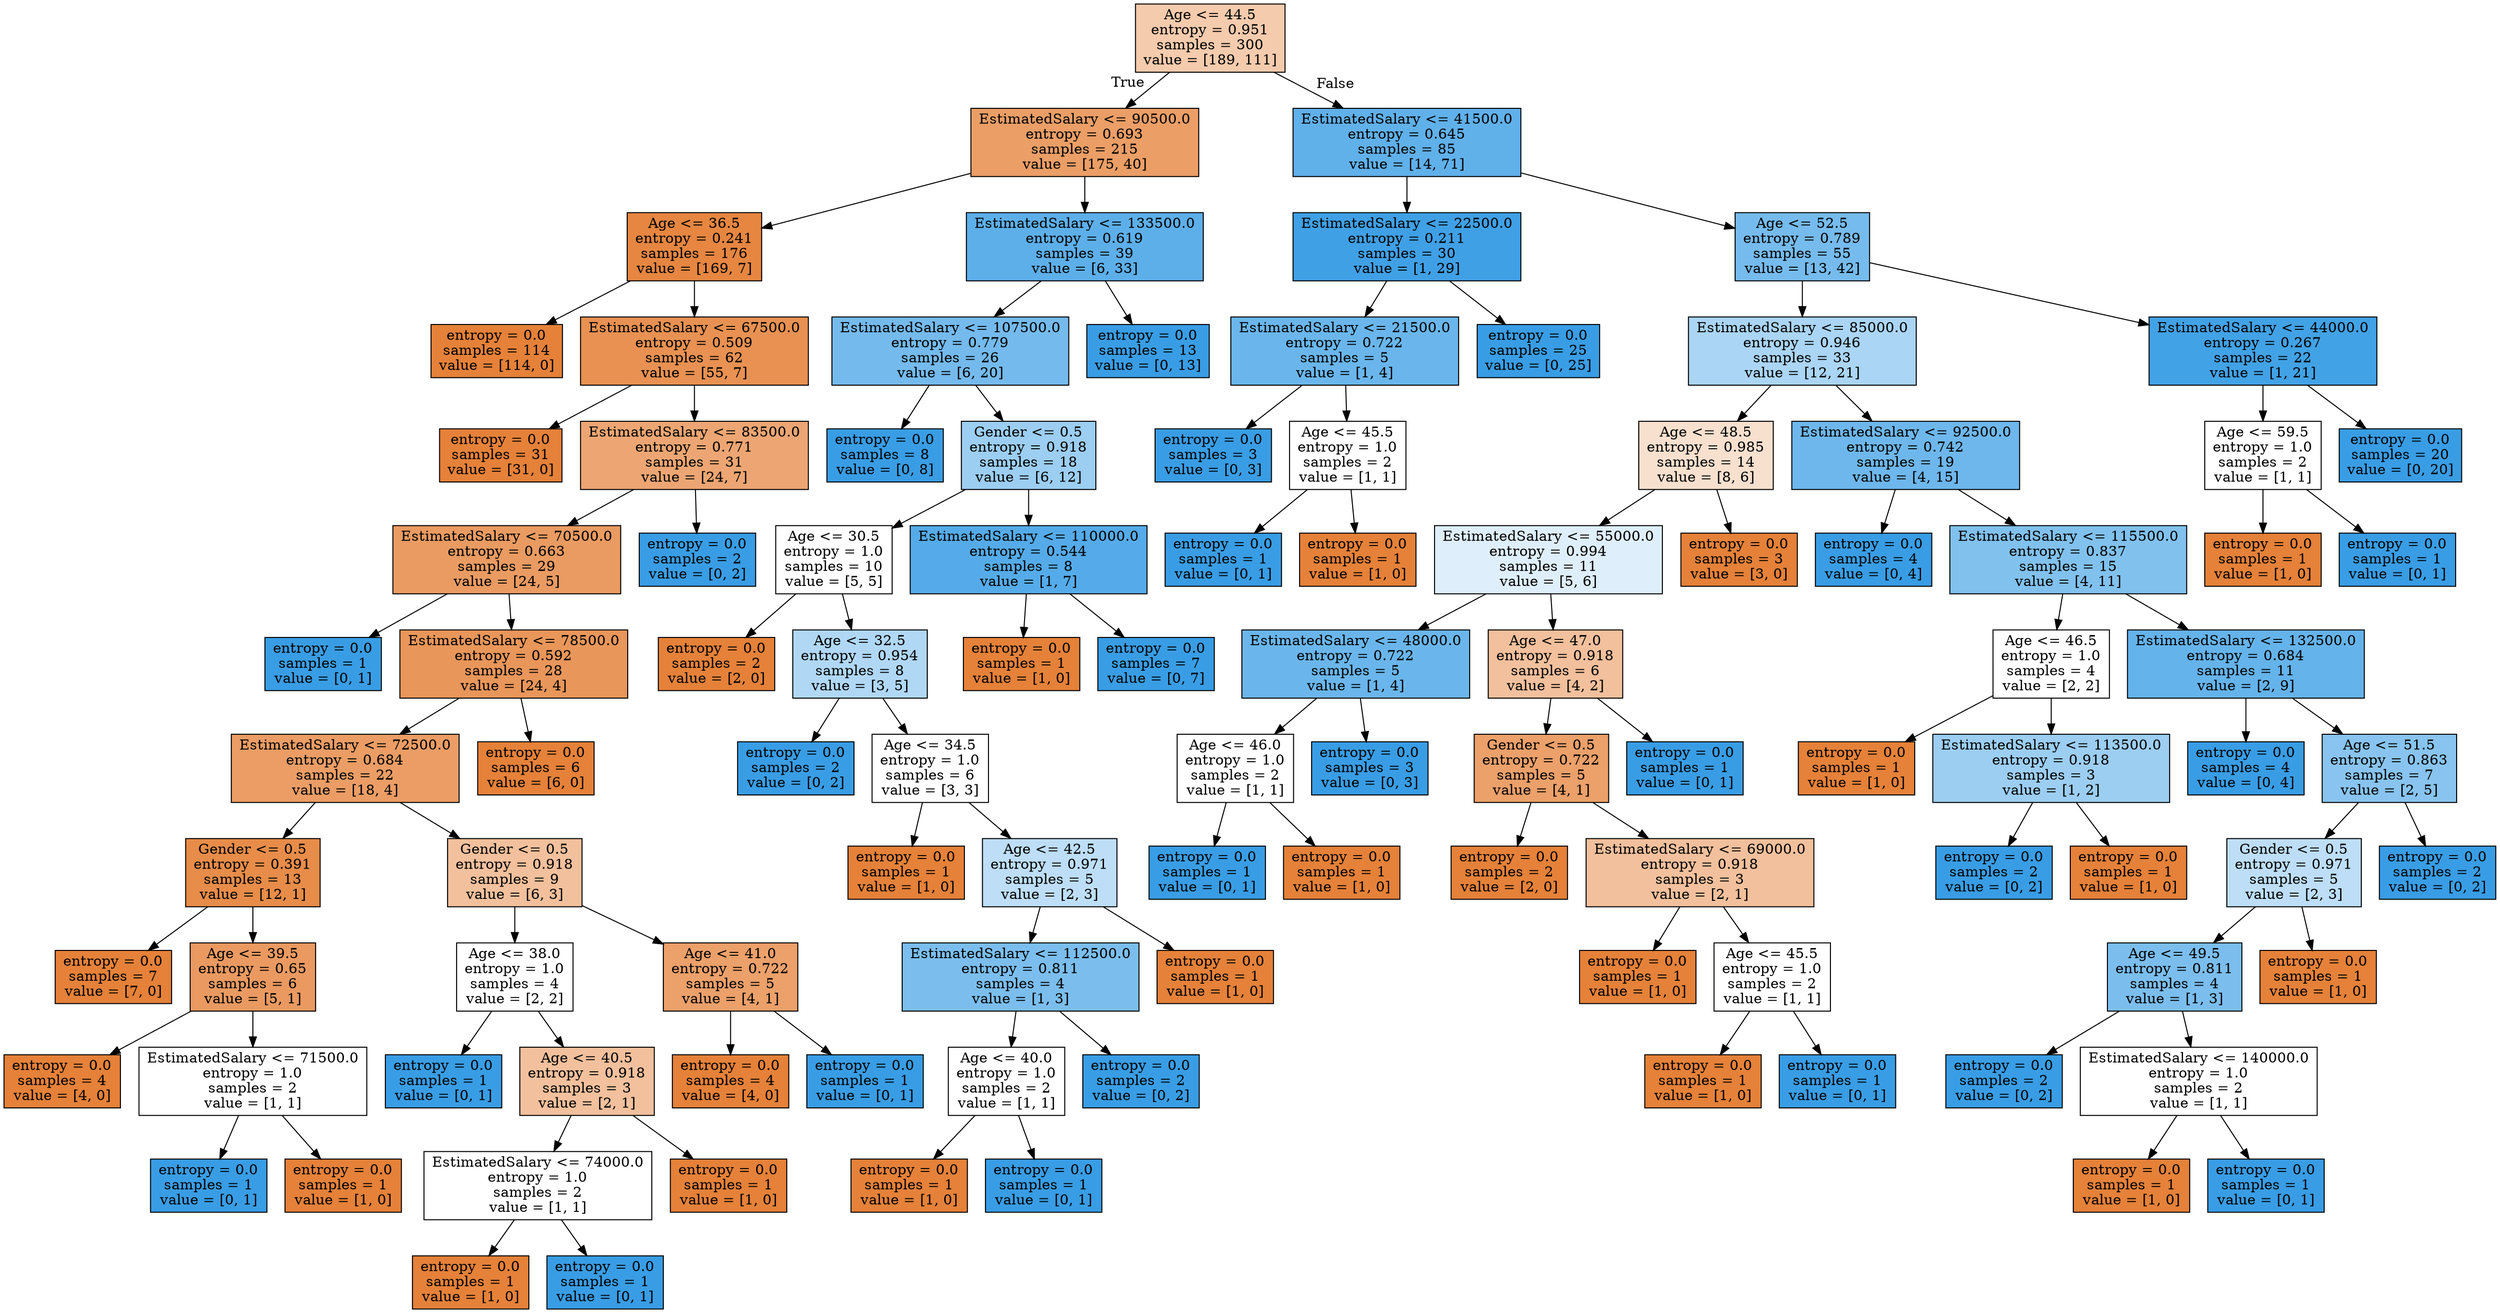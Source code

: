 digraph Tree {
node [shape=box, style="filled", color="black"] ;
0 [label="Age <= 44.5\nentropy = 0.951\nsamples = 300\nvalue = [189, 111]", fillcolor="#f4cbad"] ;
1 [label="EstimatedSalary <= 90500.0\nentropy = 0.693\nsamples = 215\nvalue = [175, 40]", fillcolor="#eb9e66"] ;
0 -> 1 [labeldistance=2.5, labelangle=45, headlabel="True"] ;
2 [label="Age <= 36.5\nentropy = 0.241\nsamples = 176\nvalue = [169, 7]", fillcolor="#e68641"] ;
1 -> 2 ;
3 [label="entropy = 0.0\nsamples = 114\nvalue = [114, 0]", fillcolor="#e58139"] ;
2 -> 3 ;
4 [label="EstimatedSalary <= 67500.0\nentropy = 0.509\nsamples = 62\nvalue = [55, 7]", fillcolor="#e89152"] ;
2 -> 4 ;
5 [label="entropy = 0.0\nsamples = 31\nvalue = [31, 0]", fillcolor="#e58139"] ;
4 -> 5 ;
6 [label="EstimatedSalary <= 83500.0\nentropy = 0.771\nsamples = 31\nvalue = [24, 7]", fillcolor="#eda673"] ;
4 -> 6 ;
7 [label="EstimatedSalary <= 70500.0\nentropy = 0.663\nsamples = 29\nvalue = [24, 5]", fillcolor="#ea9b62"] ;
6 -> 7 ;
8 [label="entropy = 0.0\nsamples = 1\nvalue = [0, 1]", fillcolor="#399de5"] ;
7 -> 8 ;
9 [label="EstimatedSalary <= 78500.0\nentropy = 0.592\nsamples = 28\nvalue = [24, 4]", fillcolor="#e9965a"] ;
7 -> 9 ;
10 [label="EstimatedSalary <= 72500.0\nentropy = 0.684\nsamples = 22\nvalue = [18, 4]", fillcolor="#eb9d65"] ;
9 -> 10 ;
11 [label="Gender <= 0.5\nentropy = 0.391\nsamples = 13\nvalue = [12, 1]", fillcolor="#e78c49"] ;
10 -> 11 ;
12 [label="entropy = 0.0\nsamples = 7\nvalue = [7, 0]", fillcolor="#e58139"] ;
11 -> 12 ;
13 [label="Age <= 39.5\nentropy = 0.65\nsamples = 6\nvalue = [5, 1]", fillcolor="#ea9a61"] ;
11 -> 13 ;
14 [label="entropy = 0.0\nsamples = 4\nvalue = [4, 0]", fillcolor="#e58139"] ;
13 -> 14 ;
15 [label="EstimatedSalary <= 71500.0\nentropy = 1.0\nsamples = 2\nvalue = [1, 1]", fillcolor="#ffffff"] ;
13 -> 15 ;
16 [label="entropy = 0.0\nsamples = 1\nvalue = [0, 1]", fillcolor="#399de5"] ;
15 -> 16 ;
17 [label="entropy = 0.0\nsamples = 1\nvalue = [1, 0]", fillcolor="#e58139"] ;
15 -> 17 ;
18 [label="Gender <= 0.5\nentropy = 0.918\nsamples = 9\nvalue = [6, 3]", fillcolor="#f2c09c"] ;
10 -> 18 ;
19 [label="Age <= 38.0\nentropy = 1.0\nsamples = 4\nvalue = [2, 2]", fillcolor="#ffffff"] ;
18 -> 19 ;
20 [label="entropy = 0.0\nsamples = 1\nvalue = [0, 1]", fillcolor="#399de5"] ;
19 -> 20 ;
21 [label="Age <= 40.5\nentropy = 0.918\nsamples = 3\nvalue = [2, 1]", fillcolor="#f2c09c"] ;
19 -> 21 ;
22 [label="EstimatedSalary <= 74000.0\nentropy = 1.0\nsamples = 2\nvalue = [1, 1]", fillcolor="#ffffff"] ;
21 -> 22 ;
23 [label="entropy = 0.0\nsamples = 1\nvalue = [1, 0]", fillcolor="#e58139"] ;
22 -> 23 ;
24 [label="entropy = 0.0\nsamples = 1\nvalue = [0, 1]", fillcolor="#399de5"] ;
22 -> 24 ;
25 [label="entropy = 0.0\nsamples = 1\nvalue = [1, 0]", fillcolor="#e58139"] ;
21 -> 25 ;
26 [label="Age <= 41.0\nentropy = 0.722\nsamples = 5\nvalue = [4, 1]", fillcolor="#eca06a"] ;
18 -> 26 ;
27 [label="entropy = 0.0\nsamples = 4\nvalue = [4, 0]", fillcolor="#e58139"] ;
26 -> 27 ;
28 [label="entropy = 0.0\nsamples = 1\nvalue = [0, 1]", fillcolor="#399de5"] ;
26 -> 28 ;
29 [label="entropy = 0.0\nsamples = 6\nvalue = [6, 0]", fillcolor="#e58139"] ;
9 -> 29 ;
30 [label="entropy = 0.0\nsamples = 2\nvalue = [0, 2]", fillcolor="#399de5"] ;
6 -> 30 ;
31 [label="EstimatedSalary <= 133500.0\nentropy = 0.619\nsamples = 39\nvalue = [6, 33]", fillcolor="#5dafea"] ;
1 -> 31 ;
32 [label="EstimatedSalary <= 107500.0\nentropy = 0.779\nsamples = 26\nvalue = [6, 20]", fillcolor="#74baed"] ;
31 -> 32 ;
33 [label="entropy = 0.0\nsamples = 8\nvalue = [0, 8]", fillcolor="#399de5"] ;
32 -> 33 ;
34 [label="Gender <= 0.5\nentropy = 0.918\nsamples = 18\nvalue = [6, 12]", fillcolor="#9ccef2"] ;
32 -> 34 ;
35 [label="Age <= 30.5\nentropy = 1.0\nsamples = 10\nvalue = [5, 5]", fillcolor="#ffffff"] ;
34 -> 35 ;
36 [label="entropy = 0.0\nsamples = 2\nvalue = [2, 0]", fillcolor="#e58139"] ;
35 -> 36 ;
37 [label="Age <= 32.5\nentropy = 0.954\nsamples = 8\nvalue = [3, 5]", fillcolor="#b0d8f5"] ;
35 -> 37 ;
38 [label="entropy = 0.0\nsamples = 2\nvalue = [0, 2]", fillcolor="#399de5"] ;
37 -> 38 ;
39 [label="Age <= 34.5\nentropy = 1.0\nsamples = 6\nvalue = [3, 3]", fillcolor="#ffffff"] ;
37 -> 39 ;
40 [label="entropy = 0.0\nsamples = 1\nvalue = [1, 0]", fillcolor="#e58139"] ;
39 -> 40 ;
41 [label="Age <= 42.5\nentropy = 0.971\nsamples = 5\nvalue = [2, 3]", fillcolor="#bddef6"] ;
39 -> 41 ;
42 [label="EstimatedSalary <= 112500.0\nentropy = 0.811\nsamples = 4\nvalue = [1, 3]", fillcolor="#7bbeee"] ;
41 -> 42 ;
43 [label="Age <= 40.0\nentropy = 1.0\nsamples = 2\nvalue = [1, 1]", fillcolor="#ffffff"] ;
42 -> 43 ;
44 [label="entropy = 0.0\nsamples = 1\nvalue = [1, 0]", fillcolor="#e58139"] ;
43 -> 44 ;
45 [label="entropy = 0.0\nsamples = 1\nvalue = [0, 1]", fillcolor="#399de5"] ;
43 -> 45 ;
46 [label="entropy = 0.0\nsamples = 2\nvalue = [0, 2]", fillcolor="#399de5"] ;
42 -> 46 ;
47 [label="entropy = 0.0\nsamples = 1\nvalue = [1, 0]", fillcolor="#e58139"] ;
41 -> 47 ;
48 [label="EstimatedSalary <= 110000.0\nentropy = 0.544\nsamples = 8\nvalue = [1, 7]", fillcolor="#55abe9"] ;
34 -> 48 ;
49 [label="entropy = 0.0\nsamples = 1\nvalue = [1, 0]", fillcolor="#e58139"] ;
48 -> 49 ;
50 [label="entropy = 0.0\nsamples = 7\nvalue = [0, 7]", fillcolor="#399de5"] ;
48 -> 50 ;
51 [label="entropy = 0.0\nsamples = 13\nvalue = [0, 13]", fillcolor="#399de5"] ;
31 -> 51 ;
52 [label="EstimatedSalary <= 41500.0\nentropy = 0.645\nsamples = 85\nvalue = [14, 71]", fillcolor="#60b0ea"] ;
0 -> 52 [labeldistance=2.5, labelangle=-45, headlabel="False"] ;
53 [label="EstimatedSalary <= 22500.0\nentropy = 0.211\nsamples = 30\nvalue = [1, 29]", fillcolor="#40a0e6"] ;
52 -> 53 ;
54 [label="EstimatedSalary <= 21500.0\nentropy = 0.722\nsamples = 5\nvalue = [1, 4]", fillcolor="#6ab6ec"] ;
53 -> 54 ;
55 [label="entropy = 0.0\nsamples = 3\nvalue = [0, 3]", fillcolor="#399de5"] ;
54 -> 55 ;
56 [label="Age <= 45.5\nentropy = 1.0\nsamples = 2\nvalue = [1, 1]", fillcolor="#ffffff"] ;
54 -> 56 ;
57 [label="entropy = 0.0\nsamples = 1\nvalue = [0, 1]", fillcolor="#399de5"] ;
56 -> 57 ;
58 [label="entropy = 0.0\nsamples = 1\nvalue = [1, 0]", fillcolor="#e58139"] ;
56 -> 58 ;
59 [label="entropy = 0.0\nsamples = 25\nvalue = [0, 25]", fillcolor="#399de5"] ;
53 -> 59 ;
60 [label="Age <= 52.5\nentropy = 0.789\nsamples = 55\nvalue = [13, 42]", fillcolor="#76bbed"] ;
52 -> 60 ;
61 [label="EstimatedSalary <= 85000.0\nentropy = 0.946\nsamples = 33\nvalue = [12, 21]", fillcolor="#aad5f4"] ;
60 -> 61 ;
62 [label="Age <= 48.5\nentropy = 0.985\nsamples = 14\nvalue = [8, 6]", fillcolor="#f8e0ce"] ;
61 -> 62 ;
63 [label="EstimatedSalary <= 55000.0\nentropy = 0.994\nsamples = 11\nvalue = [5, 6]", fillcolor="#deeffb"] ;
62 -> 63 ;
64 [label="EstimatedSalary <= 48000.0\nentropy = 0.722\nsamples = 5\nvalue = [1, 4]", fillcolor="#6ab6ec"] ;
63 -> 64 ;
65 [label="Age <= 46.0\nentropy = 1.0\nsamples = 2\nvalue = [1, 1]", fillcolor="#ffffff"] ;
64 -> 65 ;
66 [label="entropy = 0.0\nsamples = 1\nvalue = [0, 1]", fillcolor="#399de5"] ;
65 -> 66 ;
67 [label="entropy = 0.0\nsamples = 1\nvalue = [1, 0]", fillcolor="#e58139"] ;
65 -> 67 ;
68 [label="entropy = 0.0\nsamples = 3\nvalue = [0, 3]", fillcolor="#399de5"] ;
64 -> 68 ;
69 [label="Age <= 47.0\nentropy = 0.918\nsamples = 6\nvalue = [4, 2]", fillcolor="#f2c09c"] ;
63 -> 69 ;
70 [label="Gender <= 0.5\nentropy = 0.722\nsamples = 5\nvalue = [4, 1]", fillcolor="#eca06a"] ;
69 -> 70 ;
71 [label="entropy = 0.0\nsamples = 2\nvalue = [2, 0]", fillcolor="#e58139"] ;
70 -> 71 ;
72 [label="EstimatedSalary <= 69000.0\nentropy = 0.918\nsamples = 3\nvalue = [2, 1]", fillcolor="#f2c09c"] ;
70 -> 72 ;
73 [label="entropy = 0.0\nsamples = 1\nvalue = [1, 0]", fillcolor="#e58139"] ;
72 -> 73 ;
74 [label="Age <= 45.5\nentropy = 1.0\nsamples = 2\nvalue = [1, 1]", fillcolor="#ffffff"] ;
72 -> 74 ;
75 [label="entropy = 0.0\nsamples = 1\nvalue = [1, 0]", fillcolor="#e58139"] ;
74 -> 75 ;
76 [label="entropy = 0.0\nsamples = 1\nvalue = [0, 1]", fillcolor="#399de5"] ;
74 -> 76 ;
77 [label="entropy = 0.0\nsamples = 1\nvalue = [0, 1]", fillcolor="#399de5"] ;
69 -> 77 ;
78 [label="entropy = 0.0\nsamples = 3\nvalue = [3, 0]", fillcolor="#e58139"] ;
62 -> 78 ;
79 [label="EstimatedSalary <= 92500.0\nentropy = 0.742\nsamples = 19\nvalue = [4, 15]", fillcolor="#6eb7ec"] ;
61 -> 79 ;
80 [label="entropy = 0.0\nsamples = 4\nvalue = [0, 4]", fillcolor="#399de5"] ;
79 -> 80 ;
81 [label="EstimatedSalary <= 115500.0\nentropy = 0.837\nsamples = 15\nvalue = [4, 11]", fillcolor="#81c1ee"] ;
79 -> 81 ;
82 [label="Age <= 46.5\nentropy = 1.0\nsamples = 4\nvalue = [2, 2]", fillcolor="#ffffff"] ;
81 -> 82 ;
83 [label="entropy = 0.0\nsamples = 1\nvalue = [1, 0]", fillcolor="#e58139"] ;
82 -> 83 ;
84 [label="EstimatedSalary <= 113500.0\nentropy = 0.918\nsamples = 3\nvalue = [1, 2]", fillcolor="#9ccef2"] ;
82 -> 84 ;
85 [label="entropy = 0.0\nsamples = 2\nvalue = [0, 2]", fillcolor="#399de5"] ;
84 -> 85 ;
86 [label="entropy = 0.0\nsamples = 1\nvalue = [1, 0]", fillcolor="#e58139"] ;
84 -> 86 ;
87 [label="EstimatedSalary <= 132500.0\nentropy = 0.684\nsamples = 11\nvalue = [2, 9]", fillcolor="#65b3eb"] ;
81 -> 87 ;
88 [label="entropy = 0.0\nsamples = 4\nvalue = [0, 4]", fillcolor="#399de5"] ;
87 -> 88 ;
89 [label="Age <= 51.5\nentropy = 0.863\nsamples = 7\nvalue = [2, 5]", fillcolor="#88c4ef"] ;
87 -> 89 ;
90 [label="Gender <= 0.5\nentropy = 0.971\nsamples = 5\nvalue = [2, 3]", fillcolor="#bddef6"] ;
89 -> 90 ;
91 [label="Age <= 49.5\nentropy = 0.811\nsamples = 4\nvalue = [1, 3]", fillcolor="#7bbeee"] ;
90 -> 91 ;
92 [label="entropy = 0.0\nsamples = 2\nvalue = [0, 2]", fillcolor="#399de5"] ;
91 -> 92 ;
93 [label="EstimatedSalary <= 140000.0\nentropy = 1.0\nsamples = 2\nvalue = [1, 1]", fillcolor="#ffffff"] ;
91 -> 93 ;
94 [label="entropy = 0.0\nsamples = 1\nvalue = [1, 0]", fillcolor="#e58139"] ;
93 -> 94 ;
95 [label="entropy = 0.0\nsamples = 1\nvalue = [0, 1]", fillcolor="#399de5"] ;
93 -> 95 ;
96 [label="entropy = 0.0\nsamples = 1\nvalue = [1, 0]", fillcolor="#e58139"] ;
90 -> 96 ;
97 [label="entropy = 0.0\nsamples = 2\nvalue = [0, 2]", fillcolor="#399de5"] ;
89 -> 97 ;
98 [label="EstimatedSalary <= 44000.0\nentropy = 0.267\nsamples = 22\nvalue = [1, 21]", fillcolor="#42a2e6"] ;
60 -> 98 ;
99 [label="Age <= 59.5\nentropy = 1.0\nsamples = 2\nvalue = [1, 1]", fillcolor="#ffffff"] ;
98 -> 99 ;
100 [label="entropy = 0.0\nsamples = 1\nvalue = [1, 0]", fillcolor="#e58139"] ;
99 -> 100 ;
101 [label="entropy = 0.0\nsamples = 1\nvalue = [0, 1]", fillcolor="#399de5"] ;
99 -> 101 ;
102 [label="entropy = 0.0\nsamples = 20\nvalue = [0, 20]", fillcolor="#399de5"] ;
98 -> 102 ;
}